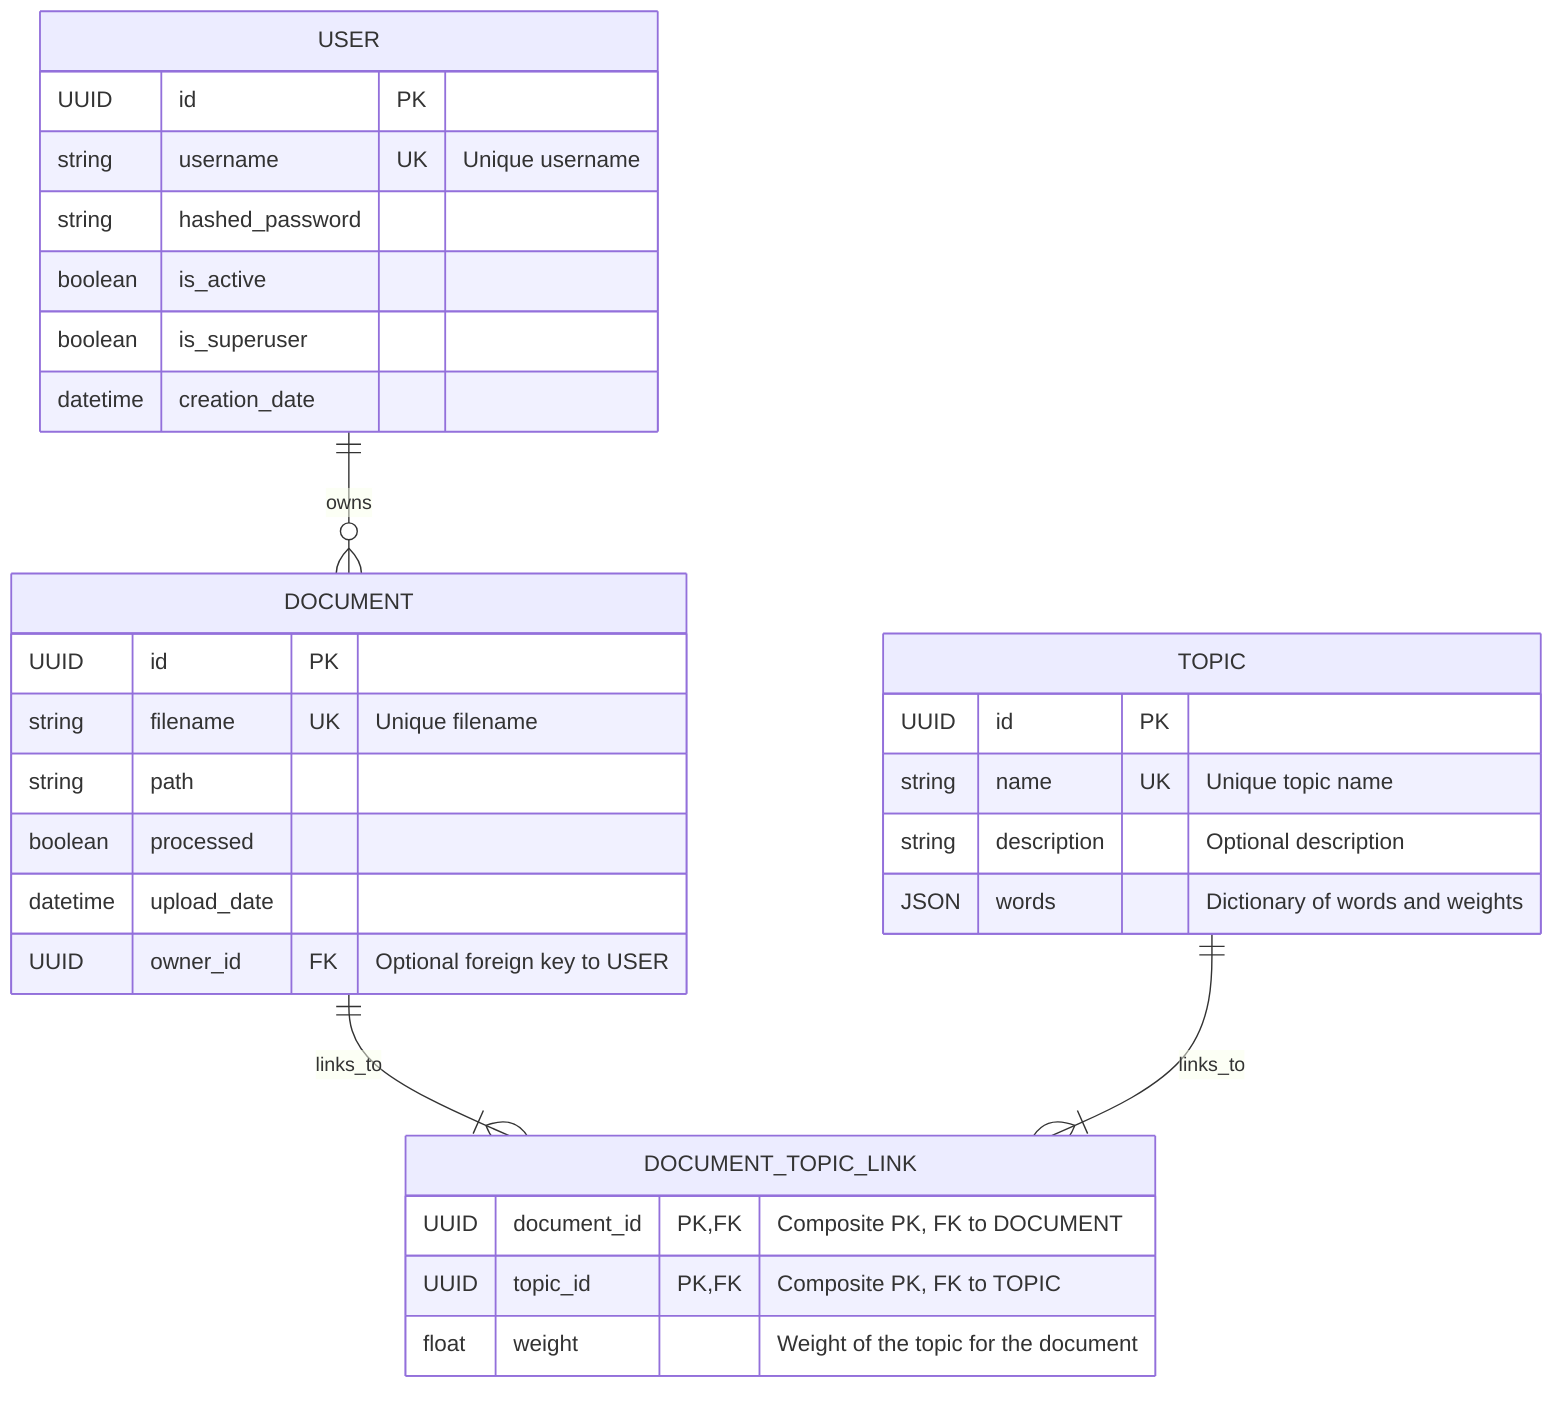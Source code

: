 erDiagram
    USER {
        UUID id PK
        string username UK "Unique username"
        string hashed_password
        boolean is_active
        boolean is_superuser
        datetime creation_date
    }

    DOCUMENT {
        UUID id PK
        string filename UK "Unique filename"
        string path
        boolean processed
        datetime upload_date
        UUID owner_id FK "Optional foreign key to USER"
    }

    TOPIC {
        UUID id PK
        string name UK "Unique topic name"
        string description "Optional description"
        JSON words "Dictionary of words and weights"
    }

    DOCUMENT_TOPIC_LINK {
        UUID document_id PK, FK "Composite PK, FK to DOCUMENT"
        UUID topic_id PK, FK "Composite PK, FK to TOPIC"
        float weight "Weight of the topic for the document"
    }

    USER ||--o{ DOCUMENT : owns
    %% DOCUMENT }o--o{ TOPIC : related_via DOCUMENT_TOPIC_LINK
    DOCUMENT ||--|{ DOCUMENT_TOPIC_LINK : links_to
    TOPIC ||--|{ DOCUMENT_TOPIC_LINK : links_to